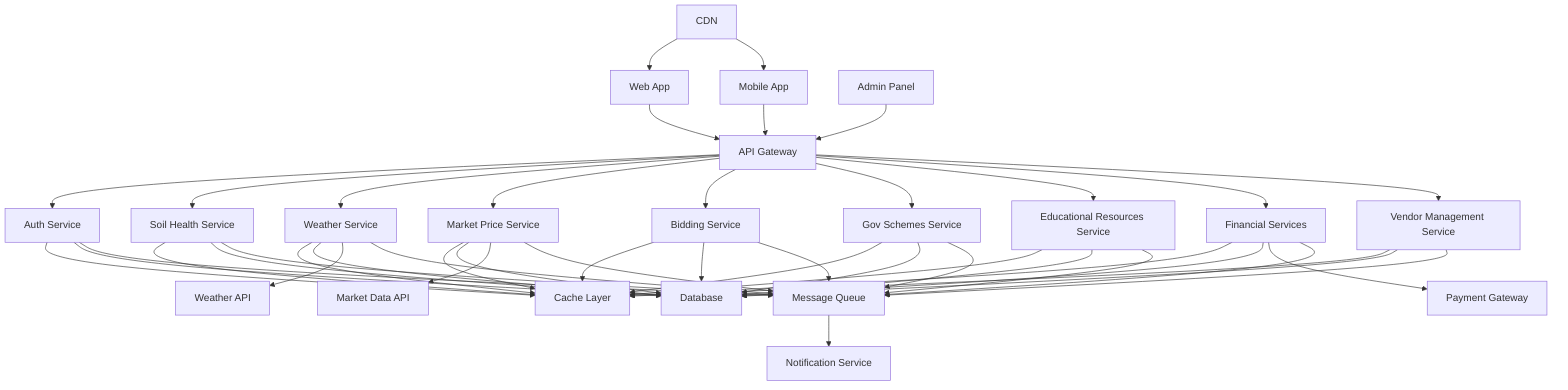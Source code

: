 graph TD
    A[Web App] --> B[API Gateway]
    C[Mobile App] --> B
    G[Admin Panel] --> B
    B --> D[Auth Service]
    B --> E[Soil Health Service]
    B --> F[Weather Service]
    B --> H[Market Price Service]
    B --> I[Bidding Service]
    B --> J[Gov Schemes Service]
    B --> K[Educational Resources Service]
    B --> L[Financial Services]
    B --> M[Vendor Management Service]
    D & E & F & H & I & J & K & L & M --> N[Cache Layer]
    D & E & F & H & I & J & K & L & M --> O[Database]
    F --> P[Weather API]
    H --> Q[Market Data API]
    L --> R[Payment Gateway]
    S[Message Queue] --> T[Notification Service]
    D & E & F & H & I & J & K & L & M --> S
    U[CDN] --> A
    U --> C